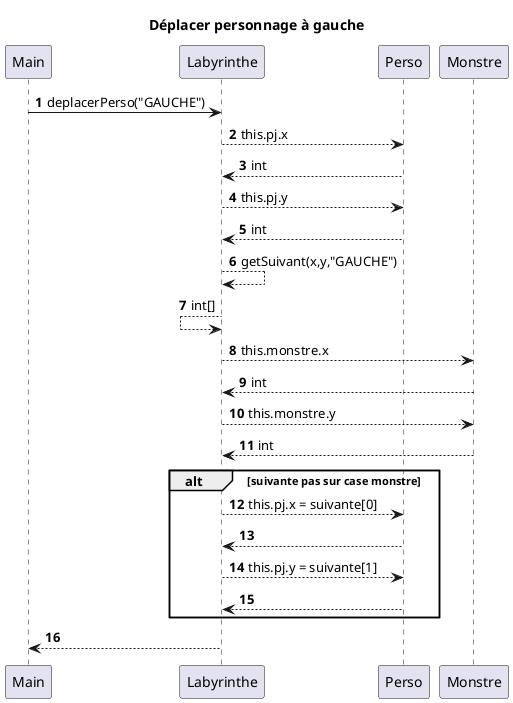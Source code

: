 @startuml
'https://plantuml.com/sequence-diagram
title Déplacer personnage à gauche
autonumber

Main -> Labyrinthe : deplacerPerso("GAUCHE")
Labyrinthe --> Perso : this.pj.x
Labyrinthe <-- Perso : int
Labyrinthe --> Perso : this.pj.y
Labyrinthe <-- Perso : int

Labyrinthe --> Labyrinthe : getSuivant(x,y,"GAUCHE")
Labyrinthe <-- Labyrinthe : int[]

Labyrinthe --> Monstre : this.monstre.x
Labyrinthe <-- Monstre : int
Labyrinthe --> Monstre : this.monstre.y
Labyrinthe <-- Monstre : int

alt suivante pas sur case monstre
    Labyrinthe --> Perso : this.pj.x = suivante[0]
    Labyrinthe <-- Perso :
    Labyrinthe --> Perso : this.pj.y = suivante[1]
    Labyrinthe <-- Perso :
end

Main <-- Labyrinthe

@enduml